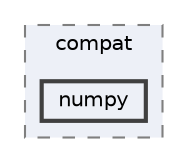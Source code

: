 digraph "/home/jam/Research/IRES-2025/dev/src/llm-scripts/testing/hypothesis-testing/hyp-env/lib/python3.12/site-packages/pandas/compat/numpy"
{
 // LATEX_PDF_SIZE
  bgcolor="transparent";
  edge [fontname=Helvetica,fontsize=10,labelfontname=Helvetica,labelfontsize=10];
  node [fontname=Helvetica,fontsize=10,shape=box,height=0.2,width=0.4];
  compound=true
  subgraph clusterdir_97906a6ae57829c251fef9f3b6dc590d {
    graph [ bgcolor="#edf0f7", pencolor="grey50", label="compat", fontname=Helvetica,fontsize=10 style="filled,dashed", URL="dir_97906a6ae57829c251fef9f3b6dc590d.html",tooltip=""]
  dir_e2109b1438cfea5c2197a7dcc52a535b [label="numpy", fillcolor="#edf0f7", color="grey25", style="filled,bold", URL="dir_e2109b1438cfea5c2197a7dcc52a535b.html",tooltip=""];
  }
}
